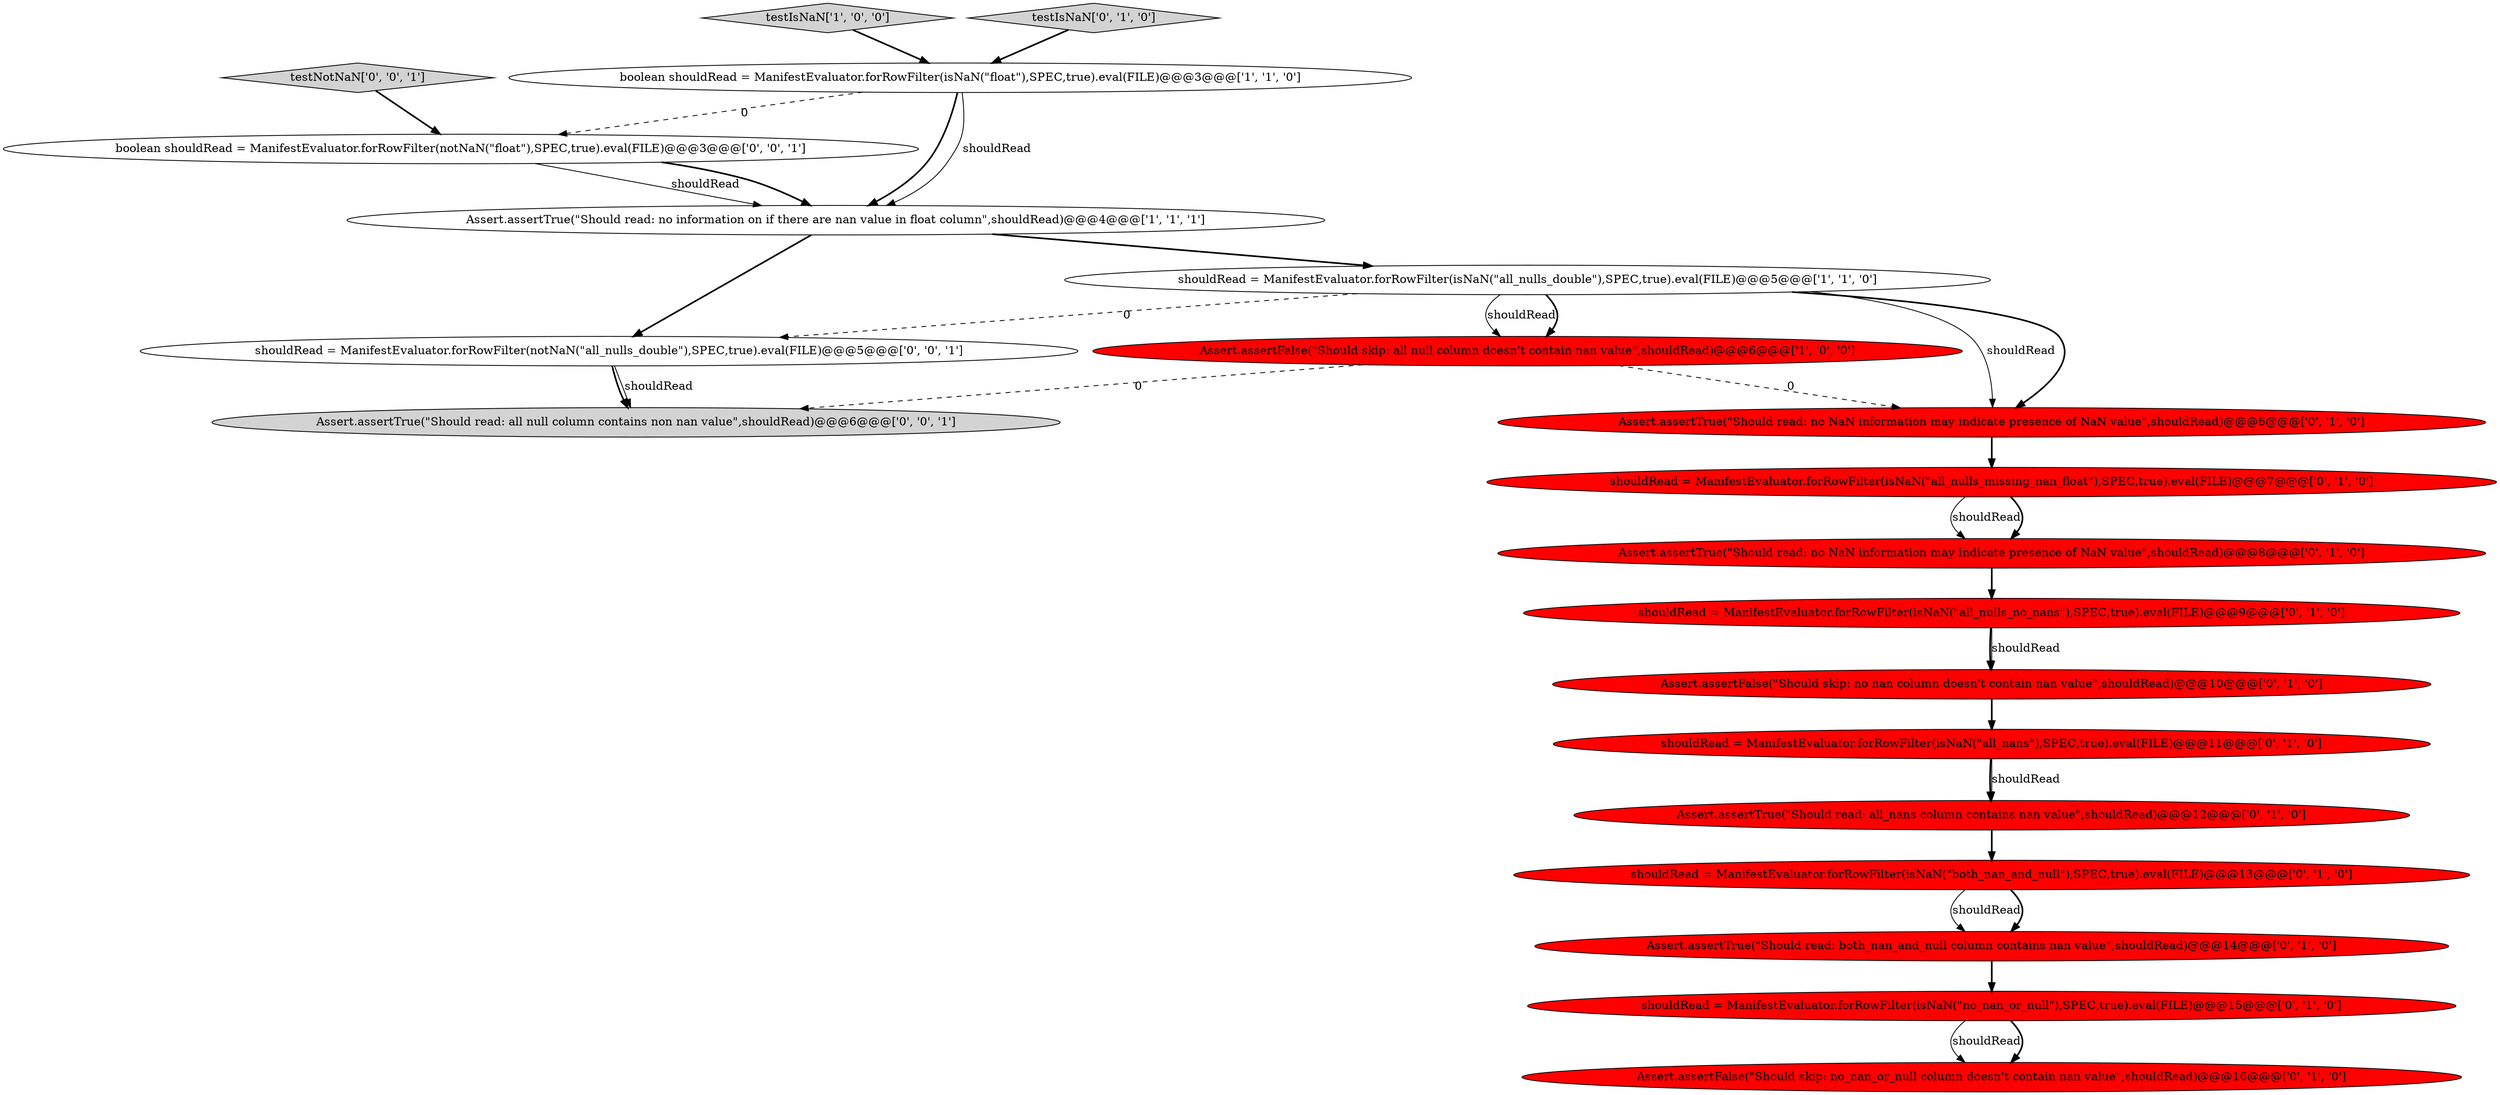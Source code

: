 digraph {
18 [style = filled, label = "testNotNaN['0', '0', '1']", fillcolor = lightgray, shape = diamond image = "AAA0AAABBB3BBB"];
8 [style = filled, label = "shouldRead = ManifestEvaluator.forRowFilter(isNaN(\"all_nans\"),SPEC,true).eval(FILE)@@@11@@@['0', '1', '0']", fillcolor = red, shape = ellipse image = "AAA1AAABBB2BBB"];
4 [style = filled, label = "Assert.assertTrue(\"Should read: no information on if there are nan value in float column\",shouldRead)@@@4@@@['1', '1', '1']", fillcolor = white, shape = ellipse image = "AAA0AAABBB1BBB"];
14 [style = filled, label = "shouldRead = ManifestEvaluator.forRowFilter(isNaN(\"no_nan_or_null\"),SPEC,true).eval(FILE)@@@15@@@['0', '1', '0']", fillcolor = red, shape = ellipse image = "AAA1AAABBB2BBB"];
9 [style = filled, label = "shouldRead = ManifestEvaluator.forRowFilter(isNaN(\"all_nulls_missing_nan_float\"),SPEC,true).eval(FILE)@@@7@@@['0', '1', '0']", fillcolor = red, shape = ellipse image = "AAA1AAABBB2BBB"];
0 [style = filled, label = "Assert.assertFalse(\"Should skip: all null column doesn't contain nan value\",shouldRead)@@@6@@@['1', '0', '0']", fillcolor = red, shape = ellipse image = "AAA1AAABBB1BBB"];
6 [style = filled, label = "Assert.assertFalse(\"Should skip: no nan column doesn't contain nan value\",shouldRead)@@@10@@@['0', '1', '0']", fillcolor = red, shape = ellipse image = "AAA1AAABBB2BBB"];
5 [style = filled, label = "Assert.assertTrue(\"Should read: both_nan_and_null column contains nan value\",shouldRead)@@@14@@@['0', '1', '0']", fillcolor = red, shape = ellipse image = "AAA1AAABBB2BBB"];
7 [style = filled, label = "Assert.assertTrue(\"Should read: all_nans column contains nan value\",shouldRead)@@@12@@@['0', '1', '0']", fillcolor = red, shape = ellipse image = "AAA1AAABBB2BBB"];
19 [style = filled, label = "boolean shouldRead = ManifestEvaluator.forRowFilter(notNaN(\"float\"),SPEC,true).eval(FILE)@@@3@@@['0', '0', '1']", fillcolor = white, shape = ellipse image = "AAA0AAABBB3BBB"];
1 [style = filled, label = "testIsNaN['1', '0', '0']", fillcolor = lightgray, shape = diamond image = "AAA0AAABBB1BBB"];
2 [style = filled, label = "boolean shouldRead = ManifestEvaluator.forRowFilter(isNaN(\"float\"),SPEC,true).eval(FILE)@@@3@@@['1', '1', '0']", fillcolor = white, shape = ellipse image = "AAA0AAABBB1BBB"];
10 [style = filled, label = "shouldRead = ManifestEvaluator.forRowFilter(isNaN(\"both_nan_and_null\"),SPEC,true).eval(FILE)@@@13@@@['0', '1', '0']", fillcolor = red, shape = ellipse image = "AAA1AAABBB2BBB"];
20 [style = filled, label = "shouldRead = ManifestEvaluator.forRowFilter(notNaN(\"all_nulls_double\"),SPEC,true).eval(FILE)@@@5@@@['0', '0', '1']", fillcolor = white, shape = ellipse image = "AAA0AAABBB3BBB"];
3 [style = filled, label = "shouldRead = ManifestEvaluator.forRowFilter(isNaN(\"all_nulls_double\"),SPEC,true).eval(FILE)@@@5@@@['1', '1', '0']", fillcolor = white, shape = ellipse image = "AAA0AAABBB1BBB"];
13 [style = filled, label = "testIsNaN['0', '1', '0']", fillcolor = lightgray, shape = diamond image = "AAA0AAABBB2BBB"];
17 [style = filled, label = "Assert.assertTrue(\"Should read: all null column contains non nan value\",shouldRead)@@@6@@@['0', '0', '1']", fillcolor = lightgray, shape = ellipse image = "AAA0AAABBB3BBB"];
15 [style = filled, label = "Assert.assertFalse(\"Should skip: no_nan_or_null column doesn't contain nan value\",shouldRead)@@@16@@@['0', '1', '0']", fillcolor = red, shape = ellipse image = "AAA1AAABBB2BBB"];
16 [style = filled, label = "shouldRead = ManifestEvaluator.forRowFilter(isNaN(\"all_nulls_no_nans\"),SPEC,true).eval(FILE)@@@9@@@['0', '1', '0']", fillcolor = red, shape = ellipse image = "AAA1AAABBB2BBB"];
12 [style = filled, label = "Assert.assertTrue(\"Should read: no NaN information may indicate presence of NaN value\",shouldRead)@@@8@@@['0', '1', '0']", fillcolor = red, shape = ellipse image = "AAA1AAABBB2BBB"];
11 [style = filled, label = "Assert.assertTrue(\"Should read: no NaN information may indicate presence of NaN value\",shouldRead)@@@6@@@['0', '1', '0']", fillcolor = red, shape = ellipse image = "AAA1AAABBB2BBB"];
3->11 [style = solid, label="shouldRead"];
4->3 [style = bold, label=""];
20->17 [style = bold, label=""];
2->19 [style = dashed, label="0"];
20->17 [style = solid, label="shouldRead"];
19->4 [style = solid, label="shouldRead"];
7->10 [style = bold, label=""];
16->6 [style = bold, label=""];
3->11 [style = bold, label=""];
18->19 [style = bold, label=""];
10->5 [style = solid, label="shouldRead"];
3->0 [style = solid, label="shouldRead"];
0->11 [style = dashed, label="0"];
12->16 [style = bold, label=""];
9->12 [style = solid, label="shouldRead"];
5->14 [style = bold, label=""];
11->9 [style = bold, label=""];
2->4 [style = bold, label=""];
0->17 [style = dashed, label="0"];
3->0 [style = bold, label=""];
8->7 [style = bold, label=""];
8->7 [style = solid, label="shouldRead"];
14->15 [style = solid, label="shouldRead"];
10->5 [style = bold, label=""];
3->20 [style = dashed, label="0"];
6->8 [style = bold, label=""];
4->20 [style = bold, label=""];
14->15 [style = bold, label=""];
1->2 [style = bold, label=""];
9->12 [style = bold, label=""];
19->4 [style = bold, label=""];
16->6 [style = solid, label="shouldRead"];
2->4 [style = solid, label="shouldRead"];
13->2 [style = bold, label=""];
}
